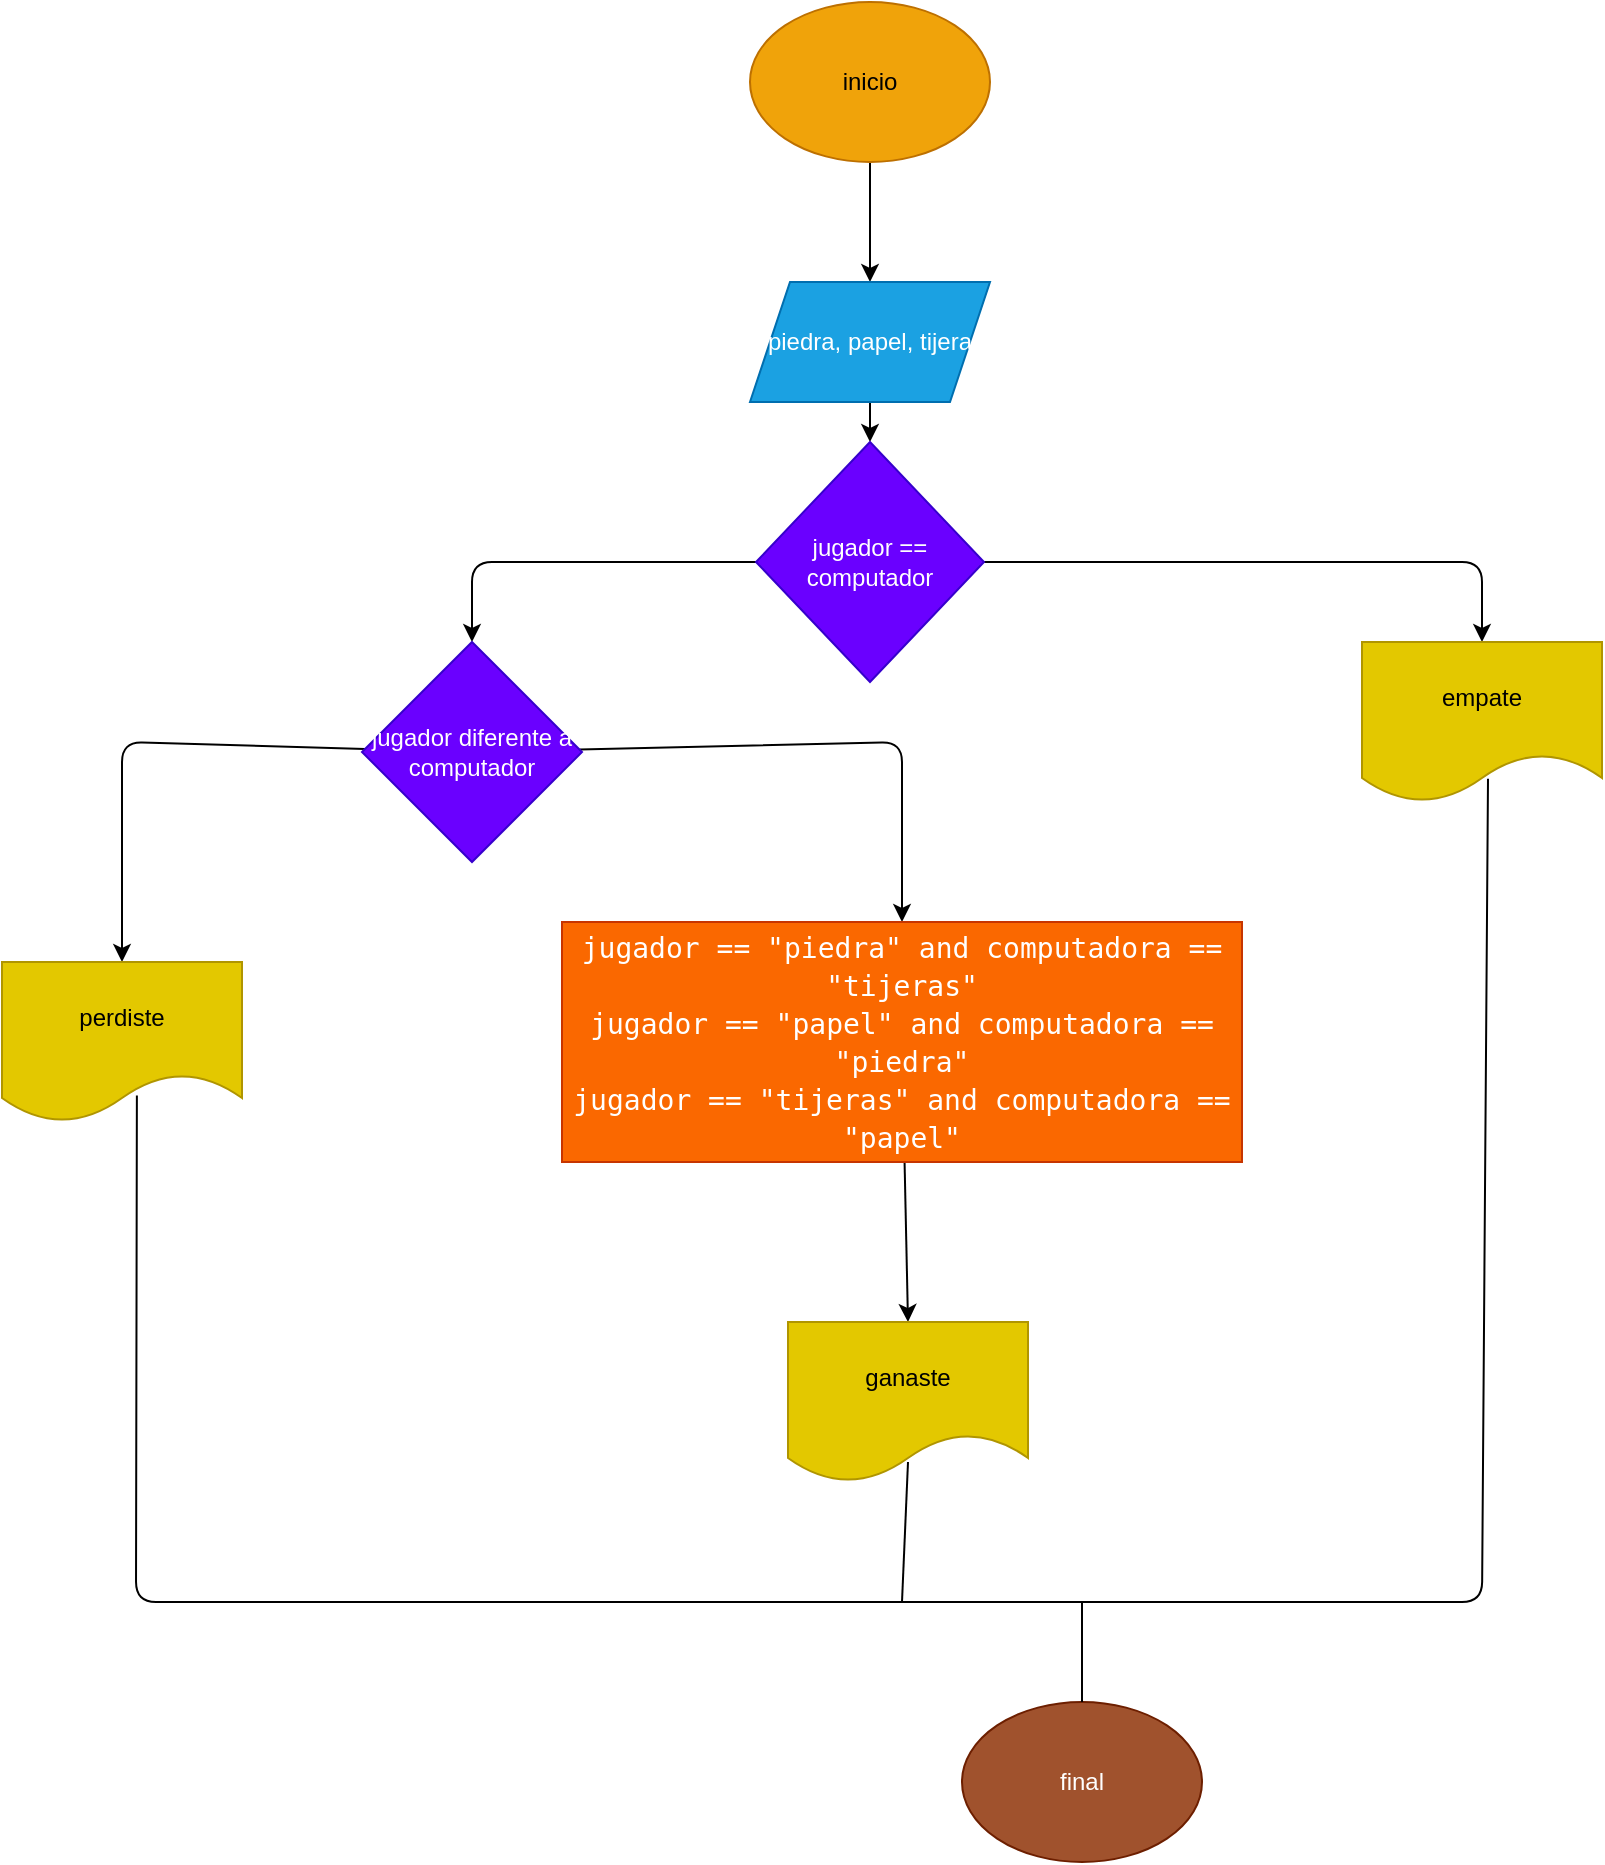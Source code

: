 <mxfile>
    <diagram id="tAd_9zQbMlZfD_Cs4DaH" name="Página-1">
        <mxGraphModel dx="1261" dy="1472" grid="1" gridSize="10" guides="1" tooltips="1" connect="1" arrows="1" fold="1" page="1" pageScale="1" pageWidth="827" pageHeight="1169" math="0" shadow="0">
            <root>
                <mxCell id="0"/>
                <mxCell id="1" parent="0"/>
                <mxCell id="2" value="" style="edgeStyle=none;html=1;fontColor=#FFFFFF;" edge="1" parent="1" source="3" target="5">
                    <mxGeometry relative="1" as="geometry"/>
                </mxCell>
                <mxCell id="3" value="inicio" style="ellipse;whiteSpace=wrap;html=1;fillColor=#f0a30a;fontColor=#000000;strokeColor=#BD7000;" vertex="1" parent="1">
                    <mxGeometry x="284" y="-40" width="120" height="80" as="geometry"/>
                </mxCell>
                <mxCell id="4" value="" style="edgeStyle=none;html=1;fontColor=#FFFFFF;" edge="1" parent="1" source="5" target="8">
                    <mxGeometry relative="1" as="geometry"/>
                </mxCell>
                <mxCell id="5" value="piedra, papel, tijera" style="shape=parallelogram;perimeter=parallelogramPerimeter;whiteSpace=wrap;html=1;fixedSize=1;fillColor=#1ba1e2;fontColor=#ffffff;strokeColor=#006EAF;" vertex="1" parent="1">
                    <mxGeometry x="284" y="100" width="120" height="60" as="geometry"/>
                </mxCell>
                <mxCell id="6" style="edgeStyle=none;html=1;entryX=0.5;entryY=0;entryDx=0;entryDy=0;fontColor=#FFFFFF;" edge="1" parent="1" source="8" target="9">
                    <mxGeometry relative="1" as="geometry">
                        <Array as="points">
                            <mxPoint x="650" y="240"/>
                        </Array>
                    </mxGeometry>
                </mxCell>
                <mxCell id="7" style="edgeStyle=none;html=1;entryX=0.5;entryY=0;entryDx=0;entryDy=0;fontColor=#FFFFFF;" edge="1" parent="1" source="8" target="12">
                    <mxGeometry relative="1" as="geometry">
                        <Array as="points">
                            <mxPoint x="145" y="240"/>
                        </Array>
                    </mxGeometry>
                </mxCell>
                <mxCell id="8" value="jugador == computador" style="rhombus;whiteSpace=wrap;html=1;fillColor=#6a00ff;fontColor=#ffffff;strokeColor=#3700CC;" vertex="1" parent="1">
                    <mxGeometry x="287" y="180" width="114" height="120" as="geometry"/>
                </mxCell>
                <mxCell id="9" value="empate" style="shape=document;whiteSpace=wrap;html=1;boundedLbl=1;fillColor=#e3c800;fontColor=#000000;strokeColor=#B09500;" vertex="1" parent="1">
                    <mxGeometry x="590" y="280" width="120" height="80" as="geometry"/>
                </mxCell>
                <mxCell id="10" style="edgeStyle=none;html=1;entryX=0.5;entryY=0;entryDx=0;entryDy=0;fontColor=#FFFFFF;" edge="1" parent="1" source="12" target="14">
                    <mxGeometry relative="1" as="geometry">
                        <Array as="points">
                            <mxPoint x="360" y="330"/>
                        </Array>
                    </mxGeometry>
                </mxCell>
                <mxCell id="11" style="edgeStyle=none;html=1;entryX=0.5;entryY=0;entryDx=0;entryDy=0;fontColor=#FFFFFF;" edge="1" parent="1" source="12" target="15">
                    <mxGeometry relative="1" as="geometry">
                        <Array as="points">
                            <mxPoint x="-30" y="330"/>
                        </Array>
                    </mxGeometry>
                </mxCell>
                <mxCell id="12" value="jugador diferente a computador" style="rhombus;whiteSpace=wrap;html=1;fillColor=#6a00ff;fontColor=#ffffff;strokeColor=#3700CC;" vertex="1" parent="1">
                    <mxGeometry x="90" y="280" width="110" height="110" as="geometry"/>
                </mxCell>
                <mxCell id="13" style="edgeStyle=none;html=1;entryX=0.5;entryY=0;entryDx=0;entryDy=0;fontColor=#FFFFFF;" edge="1" parent="1" source="14" target="16">
                    <mxGeometry relative="1" as="geometry"/>
                </mxCell>
                <mxCell id="14" value="&lt;div style=&quot;font-family: &amp;quot;Droid Sans Mono&amp;quot;, &amp;quot;monospace&amp;quot;, monospace; font-size: 14px; line-height: 19px;&quot;&gt;&lt;div style=&quot;&quot;&gt;&lt;font style=&quot;&quot; color=&quot;#ffffff&quot;&gt;jugador == &quot;piedra&quot; and computadora == &quot;tijeras&quot;&lt;/font&gt;&lt;/div&gt;&lt;div style=&quot;&quot;&gt;&lt;font color=&quot;#ffffff&quot;&gt;jugador == &quot;papel&quot; and computadora == &quot;piedra&quot;&lt;/font&gt;&lt;/div&gt;&lt;div style=&quot;&quot;&gt;&lt;font style=&quot;&quot; color=&quot;#ffffff&quot;&gt;jugador == &quot;tijeras&quot; and computadora == &quot;papel&quot;&lt;/font&gt;&lt;/div&gt;&lt;/div&gt;" style="rounded=0;whiteSpace=wrap;html=1;fillColor=#fa6800;fontColor=#000000;strokeColor=#C73500;" vertex="1" parent="1">
                    <mxGeometry x="190" y="420" width="340" height="120" as="geometry"/>
                </mxCell>
                <mxCell id="15" value="perdiste" style="shape=document;whiteSpace=wrap;html=1;boundedLbl=1;labelBackgroundColor=none;fontColor=#000000;fillColor=#e3c800;strokeColor=#B09500;" vertex="1" parent="1">
                    <mxGeometry x="-90" y="440" width="120" height="80" as="geometry"/>
                </mxCell>
                <mxCell id="16" value="ganaste" style="shape=document;whiteSpace=wrap;html=1;boundedLbl=1;labelBackgroundColor=none;fontColor=#000000;fillColor=#e3c800;strokeColor=#B09500;" vertex="1" parent="1">
                    <mxGeometry x="303" y="620" width="120" height="80" as="geometry"/>
                </mxCell>
                <mxCell id="17" value="final" style="ellipse;whiteSpace=wrap;html=1;labelBackgroundColor=none;fontColor=#ffffff;fillColor=#a0522d;strokeColor=#6D1F00;" vertex="1" parent="1">
                    <mxGeometry x="390" y="810" width="120" height="80" as="geometry"/>
                </mxCell>
                <mxCell id="18" value="" style="endArrow=none;html=1;fontColor=#FFFFFF;exitX=0.562;exitY=0.835;exitDx=0;exitDy=0;exitPerimeter=0;" edge="1" parent="1" source="15">
                    <mxGeometry width="50" height="50" relative="1" as="geometry">
                        <mxPoint x="90" y="580" as="sourcePoint"/>
                        <mxPoint x="608.4" y="760" as="targetPoint"/>
                        <Array as="points">
                            <mxPoint x="-23" y="760"/>
                        </Array>
                    </mxGeometry>
                </mxCell>
                <mxCell id="19" value="" style="endArrow=none;html=1;fontColor=#FFFFFF;entryX=0.525;entryY=0.855;entryDx=0;entryDy=0;entryPerimeter=0;" edge="1" parent="1" target="9">
                    <mxGeometry width="50" height="50" relative="1" as="geometry">
                        <mxPoint x="390" y="760" as="sourcePoint"/>
                        <mxPoint x="530" y="470" as="targetPoint"/>
                        <Array as="points">
                            <mxPoint x="650" y="760"/>
                        </Array>
                    </mxGeometry>
                </mxCell>
                <mxCell id="20" value="" style="endArrow=none;html=1;fontColor=#FFFFFF;exitX=0.5;exitY=0;exitDx=0;exitDy=0;" edge="1" parent="1" source="17">
                    <mxGeometry width="50" height="50" relative="1" as="geometry">
                        <mxPoint x="480" y="720" as="sourcePoint"/>
                        <mxPoint x="450" y="760" as="targetPoint"/>
                    </mxGeometry>
                </mxCell>
                <mxCell id="21" value="" style="endArrow=none;html=1;fontColor=#FFFFFF;entryX=0.5;entryY=0.875;entryDx=0;entryDy=0;entryPerimeter=0;" edge="1" parent="1" target="16">
                    <mxGeometry width="50" height="50" relative="1" as="geometry">
                        <mxPoint x="360" y="760" as="sourcePoint"/>
                        <mxPoint x="530" y="670" as="targetPoint"/>
                    </mxGeometry>
                </mxCell>
            </root>
        </mxGraphModel>
    </diagram>
</mxfile>